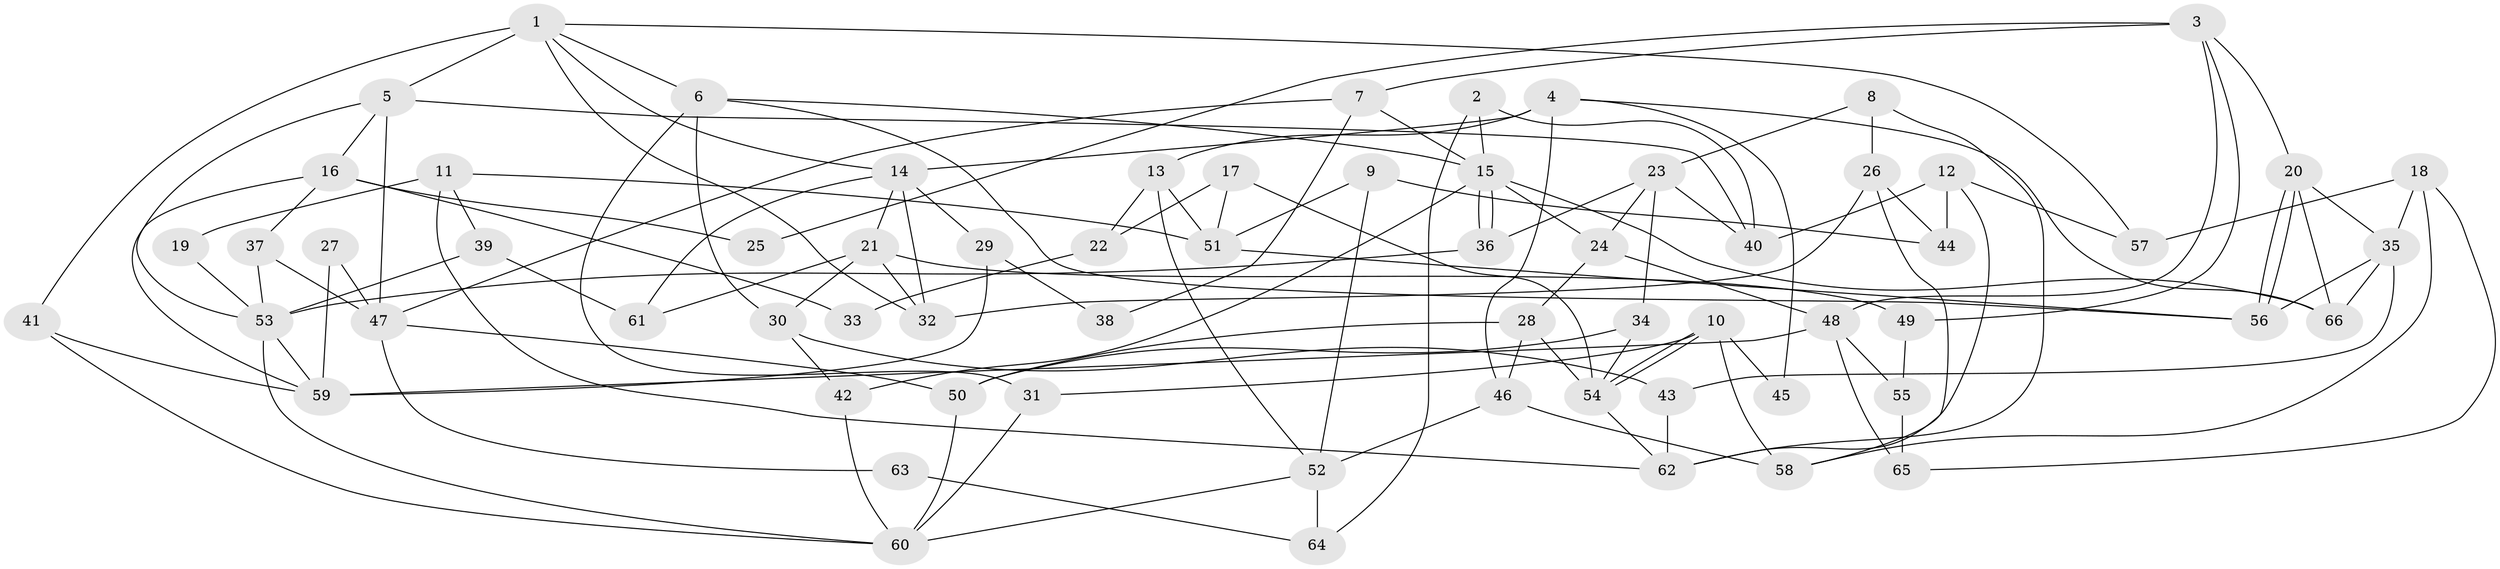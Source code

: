 // Generated by graph-tools (version 1.1) at 2025/50/03/09/25 03:50:12]
// undirected, 66 vertices, 132 edges
graph export_dot {
graph [start="1"]
  node [color=gray90,style=filled];
  1;
  2;
  3;
  4;
  5;
  6;
  7;
  8;
  9;
  10;
  11;
  12;
  13;
  14;
  15;
  16;
  17;
  18;
  19;
  20;
  21;
  22;
  23;
  24;
  25;
  26;
  27;
  28;
  29;
  30;
  31;
  32;
  33;
  34;
  35;
  36;
  37;
  38;
  39;
  40;
  41;
  42;
  43;
  44;
  45;
  46;
  47;
  48;
  49;
  50;
  51;
  52;
  53;
  54;
  55;
  56;
  57;
  58;
  59;
  60;
  61;
  62;
  63;
  64;
  65;
  66;
  1 -- 6;
  1 -- 32;
  1 -- 5;
  1 -- 14;
  1 -- 41;
  1 -- 57;
  2 -- 40;
  2 -- 15;
  2 -- 64;
  3 -- 7;
  3 -- 20;
  3 -- 25;
  3 -- 48;
  3 -- 49;
  4 -- 66;
  4 -- 14;
  4 -- 13;
  4 -- 45;
  4 -- 46;
  5 -- 47;
  5 -- 16;
  5 -- 40;
  5 -- 53;
  6 -- 30;
  6 -- 15;
  6 -- 31;
  6 -- 56;
  7 -- 15;
  7 -- 47;
  7 -- 38;
  8 -- 23;
  8 -- 26;
  8 -- 62;
  9 -- 51;
  9 -- 52;
  9 -- 44;
  10 -- 31;
  10 -- 54;
  10 -- 54;
  10 -- 45;
  10 -- 58;
  11 -- 39;
  11 -- 51;
  11 -- 19;
  11 -- 62;
  12 -- 57;
  12 -- 62;
  12 -- 40;
  12 -- 44;
  13 -- 52;
  13 -- 22;
  13 -- 51;
  14 -- 32;
  14 -- 21;
  14 -- 29;
  14 -- 61;
  15 -- 36;
  15 -- 36;
  15 -- 66;
  15 -- 24;
  15 -- 42;
  16 -- 59;
  16 -- 25;
  16 -- 33;
  16 -- 37;
  17 -- 51;
  17 -- 54;
  17 -- 22;
  18 -- 65;
  18 -- 58;
  18 -- 35;
  18 -- 57;
  19 -- 53;
  20 -- 56;
  20 -- 56;
  20 -- 35;
  20 -- 66;
  21 -- 30;
  21 -- 32;
  21 -- 49;
  21 -- 61;
  22 -- 33;
  23 -- 36;
  23 -- 40;
  23 -- 24;
  23 -- 34;
  24 -- 28;
  24 -- 48;
  26 -- 44;
  26 -- 58;
  26 -- 32;
  27 -- 47;
  27 -- 59;
  28 -- 54;
  28 -- 46;
  28 -- 50;
  29 -- 59;
  29 -- 38;
  30 -- 43;
  30 -- 42;
  31 -- 60;
  34 -- 54;
  34 -- 50;
  35 -- 56;
  35 -- 43;
  35 -- 66;
  36 -- 53;
  37 -- 53;
  37 -- 47;
  39 -- 61;
  39 -- 53;
  41 -- 60;
  41 -- 59;
  42 -- 60;
  43 -- 62;
  46 -- 52;
  46 -- 58;
  47 -- 50;
  47 -- 63;
  48 -- 55;
  48 -- 59;
  48 -- 65;
  49 -- 55;
  50 -- 60;
  51 -- 56;
  52 -- 60;
  52 -- 64;
  53 -- 59;
  53 -- 60;
  54 -- 62;
  55 -- 65;
  63 -- 64;
}
